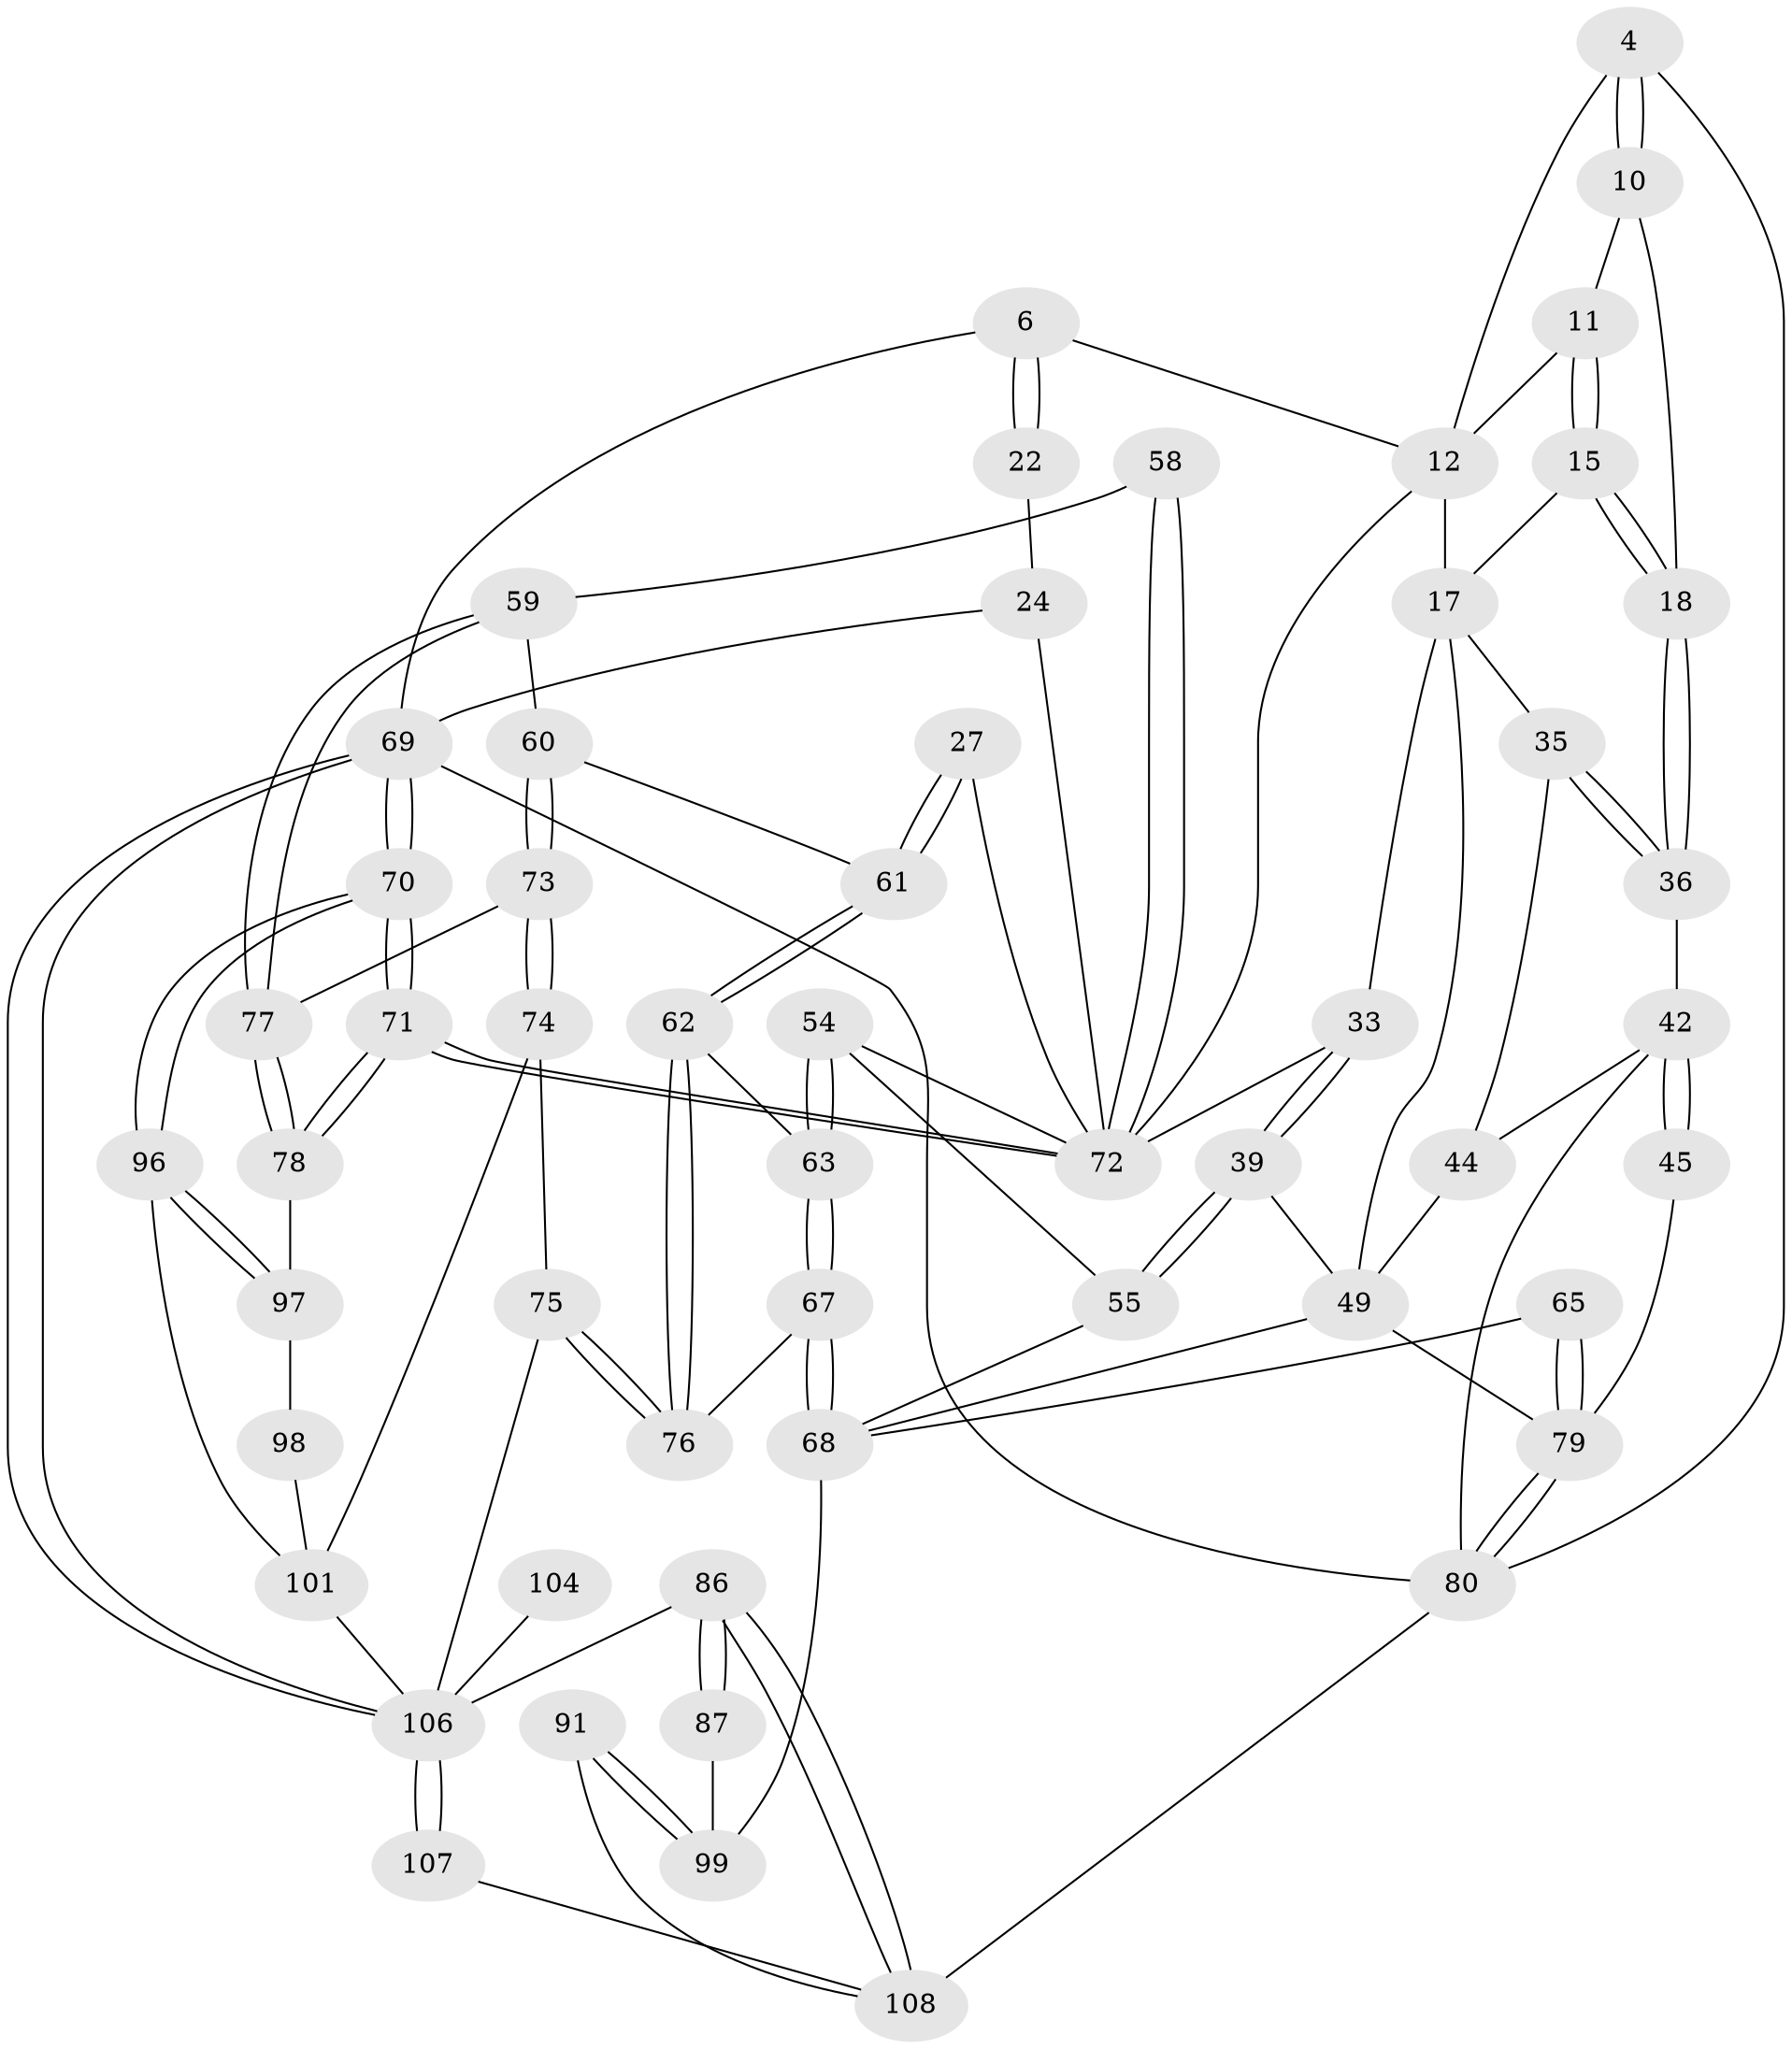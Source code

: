 // original degree distribution, {3: 0.027777777777777776, 5: 0.5092592592592593, 6: 0.23148148148148148, 4: 0.23148148148148148}
// Generated by graph-tools (version 1.1) at 2025/06/03/04/25 22:06:20]
// undirected, 54 vertices, 121 edges
graph export_dot {
graph [start="1"]
  node [color=gray90,style=filled];
  4 [pos="+0+0"];
  6 [pos="+0.6694723911722987+0.05277481965465588",super="+1"];
  10 [pos="+0.22088933793375007+0.07653680355823851"];
  11 [pos="+0.3220215300785194+0.05580420633207877"];
  12 [pos="+0.36043593945332+0.0312940685377392",super="+9+8"];
  15 [pos="+0.29497530778824427+0.14165136674360834"];
  17 [pos="+0.4378881122043848+0.14984010803480885",super="+13+14+16"];
  18 [pos="+0.20079201737764113+0.1616444474183512"];
  22 [pos="+0.7866679611131638+0.06373766548000505"];
  24 [pos="+1+0",super="+21"];
  27 [pos="+0.7403122469583082+0.2902242186783971",super="+26"];
  33 [pos="+0.5255986397378383+0.29423981950906103"];
  35 [pos="+0.1937502781033594+0.18010522971642126",super="+31"];
  36 [pos="+0.19365606430707094+0.17294600227356796"];
  39 [pos="+0.47475475726300703+0.34232388705279043"];
  42 [pos="+0.09551726500171681+0.25244129463628995",super="+38"];
  44 [pos="+0.143311676815341+0.2865574299003269",super="+43+41+30"];
  45 [pos="+0+0.2535089029822766"];
  49 [pos="+0.2475367728136456+0.3508031057991243",super="+48+47"];
  54 [pos="+0.5854625557912472+0.4367409739387548"];
  55 [pos="+0.513824628815764+0.4032287725162523"];
  58 [pos="+0.9297415424522683+0.4256633530771067"];
  59 [pos="+0.8936741467712401+0.4632691789535077"];
  60 [pos="+0.7216589926993965+0.39520319451293534"];
  61 [pos="+0.721032380232735+0.3942029638961374"];
  62 [pos="+0.6376337895777654+0.4544242759754145"];
  63 [pos="+0.609393141594124+0.4536619332982383"];
  65 [pos="+0.16236330270430446+0.5723714942304358"];
  67 [pos="+0.4942098996493899+0.5936959002720232"];
  68 [pos="+0.48839841199592227+0.59534870982605",super="+66"];
  69 [pos="+1+1",super="+2"];
  70 [pos="+1+0.7675579933056085"];
  71 [pos="+1+0.645663914780234"];
  72 [pos="+1+0.42429459465410413",super="+57+32"];
  73 [pos="+0.8109646100711649+0.5926032151436577"];
  74 [pos="+0.7495831411054547+0.6476734355712209"];
  75 [pos="+0.7411091104146673+0.6487294829178007"];
  76 [pos="+0.6666089345937055+0.6019463521224245"];
  77 [pos="+0.8148317082900388+0.5917011077532278"];
  78 [pos="+0.9856432511904654+0.6391835062384421"];
  79 [pos="+0+0.6963259511512138",super="+51+50"];
  80 [pos="+0+1",super="+3"];
  86 [pos="+0.47636165956678816+0.8126934041946653"];
  87 [pos="+0.469280770109759+0.7998537051600373"];
  91 [pos="+0.15684171240410633+0.9358643055531534"];
  96 [pos="+0.9983585045692877+0.8164728573985697"];
  97 [pos="+0.9427491358891431+0.8042207621776084",super="+88"];
  98 [pos="+0.8690354797683374+0.8379916711514599",super="+89"];
  99 [pos="+0.22818676383992736+0.8336550186098061",super="+82+83"];
  101 [pos="+0.8473837310451384+0.9421027652328591",super="+100"];
  104 [pos="+0.7021521685067843+0.8723558989121497"];
  106 [pos="+0.8798696101710353+1",super="+102+103+94+105"];
  107 [pos="+0.6737744347095725+1"];
  108 [pos="+0.37423636165610324+1",super="+92"];
  4 -- 10;
  4 -- 10;
  4 -- 80;
  4 -- 12;
  6 -- 22;
  6 -- 22;
  6 -- 12;
  6 -- 69;
  10 -- 11;
  10 -- 18;
  11 -- 12;
  11 -- 15;
  11 -- 15;
  12 -- 17 [weight=2];
  12 -- 72;
  15 -- 18;
  15 -- 18;
  15 -- 17;
  17 -- 33;
  17 -- 35;
  17 -- 49;
  18 -- 36;
  18 -- 36;
  22 -- 24;
  24 -- 69;
  24 -- 72 [weight=2];
  27 -- 61;
  27 -- 61;
  27 -- 72 [weight=3];
  33 -- 39;
  33 -- 39;
  33 -- 72;
  35 -- 36;
  35 -- 36;
  35 -- 44 [weight=2];
  36 -- 42;
  39 -- 55;
  39 -- 55;
  39 -- 49;
  42 -- 45 [weight=2];
  42 -- 45;
  42 -- 80;
  42 -- 44;
  44 -- 49 [weight=3];
  45 -- 79;
  49 -- 79;
  49 -- 68 [weight=2];
  54 -- 55;
  54 -- 63;
  54 -- 63;
  54 -- 72;
  55 -- 68;
  58 -- 59;
  58 -- 72 [weight=2];
  58 -- 72;
  59 -- 60;
  59 -- 77;
  59 -- 77;
  60 -- 61;
  60 -- 73;
  60 -- 73;
  61 -- 62;
  61 -- 62;
  62 -- 63;
  62 -- 76;
  62 -- 76;
  63 -- 67;
  63 -- 67;
  65 -- 79 [weight=2];
  65 -- 79;
  65 -- 68;
  67 -- 68;
  67 -- 68;
  67 -- 76;
  68 -- 99 [weight=2];
  69 -- 70;
  69 -- 70;
  69 -- 106;
  69 -- 106;
  69 -- 80 [weight=2];
  70 -- 71;
  70 -- 71;
  70 -- 96;
  70 -- 96;
  71 -- 72;
  71 -- 72;
  71 -- 78;
  71 -- 78;
  73 -- 74;
  73 -- 74;
  73 -- 77;
  74 -- 75;
  74 -- 101;
  75 -- 76;
  75 -- 76;
  75 -- 106;
  77 -- 78;
  77 -- 78;
  78 -- 97;
  79 -- 80;
  79 -- 80;
  80 -- 108;
  86 -- 87;
  86 -- 87;
  86 -- 108;
  86 -- 108;
  86 -- 106;
  87 -- 99 [weight=2];
  91 -- 99 [weight=2];
  91 -- 99;
  91 -- 108;
  96 -- 97;
  96 -- 97;
  96 -- 101;
  97 -- 98 [weight=2];
  98 -- 101 [weight=2];
  101 -- 106 [weight=2];
  104 -- 106 [weight=3];
  106 -- 107 [weight=2];
  106 -- 107;
  107 -- 108;
}
